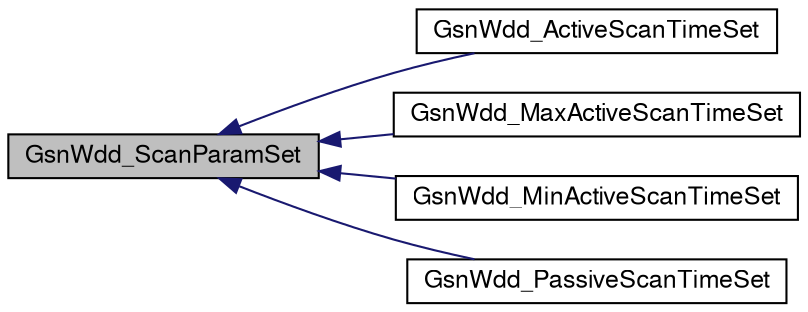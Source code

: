 digraph G
{
  edge [fontname="FreeSans",fontsize="12",labelfontname="FreeSans",labelfontsize="12"];
  node [fontname="FreeSans",fontsize="12",shape=record];
  rankdir=LR;
  Node1 [label="GsnWdd_ScanParamSet",height=0.2,width=0.4,color="black", fillcolor="grey75", style="filled" fontcolor="black"];
  Node1 -> Node2 [dir=back,color="midnightblue",fontsize="12",style="solid",fontname="FreeSans"];
  Node2 [label="GsnWdd_ActiveScanTimeSet",height=0.2,width=0.4,color="black", fillcolor="white", style="filled",URL="$a00625.html#ad5ea06cf67940cf920306ee76a3d1a40"];
  Node1 -> Node3 [dir=back,color="midnightblue",fontsize="12",style="solid",fontname="FreeSans"];
  Node3 [label="GsnWdd_MaxActiveScanTimeSet",height=0.2,width=0.4,color="black", fillcolor="white", style="filled",URL="$a00625.html#a503f45e0e6d84258988e08111ac4d94c"];
  Node1 -> Node4 [dir=back,color="midnightblue",fontsize="12",style="solid",fontname="FreeSans"];
  Node4 [label="GsnWdd_MinActiveScanTimeSet",height=0.2,width=0.4,color="black", fillcolor="white", style="filled",URL="$a00625.html#a9c591d80ae7c6a5771307f06cd0f0906"];
  Node1 -> Node5 [dir=back,color="midnightblue",fontsize="12",style="solid",fontname="FreeSans"];
  Node5 [label="GsnWdd_PassiveScanTimeSet",height=0.2,width=0.4,color="black", fillcolor="white", style="filled",URL="$a00625.html#abe43d60be0ba48f473195c921e3c22f0"];
}
